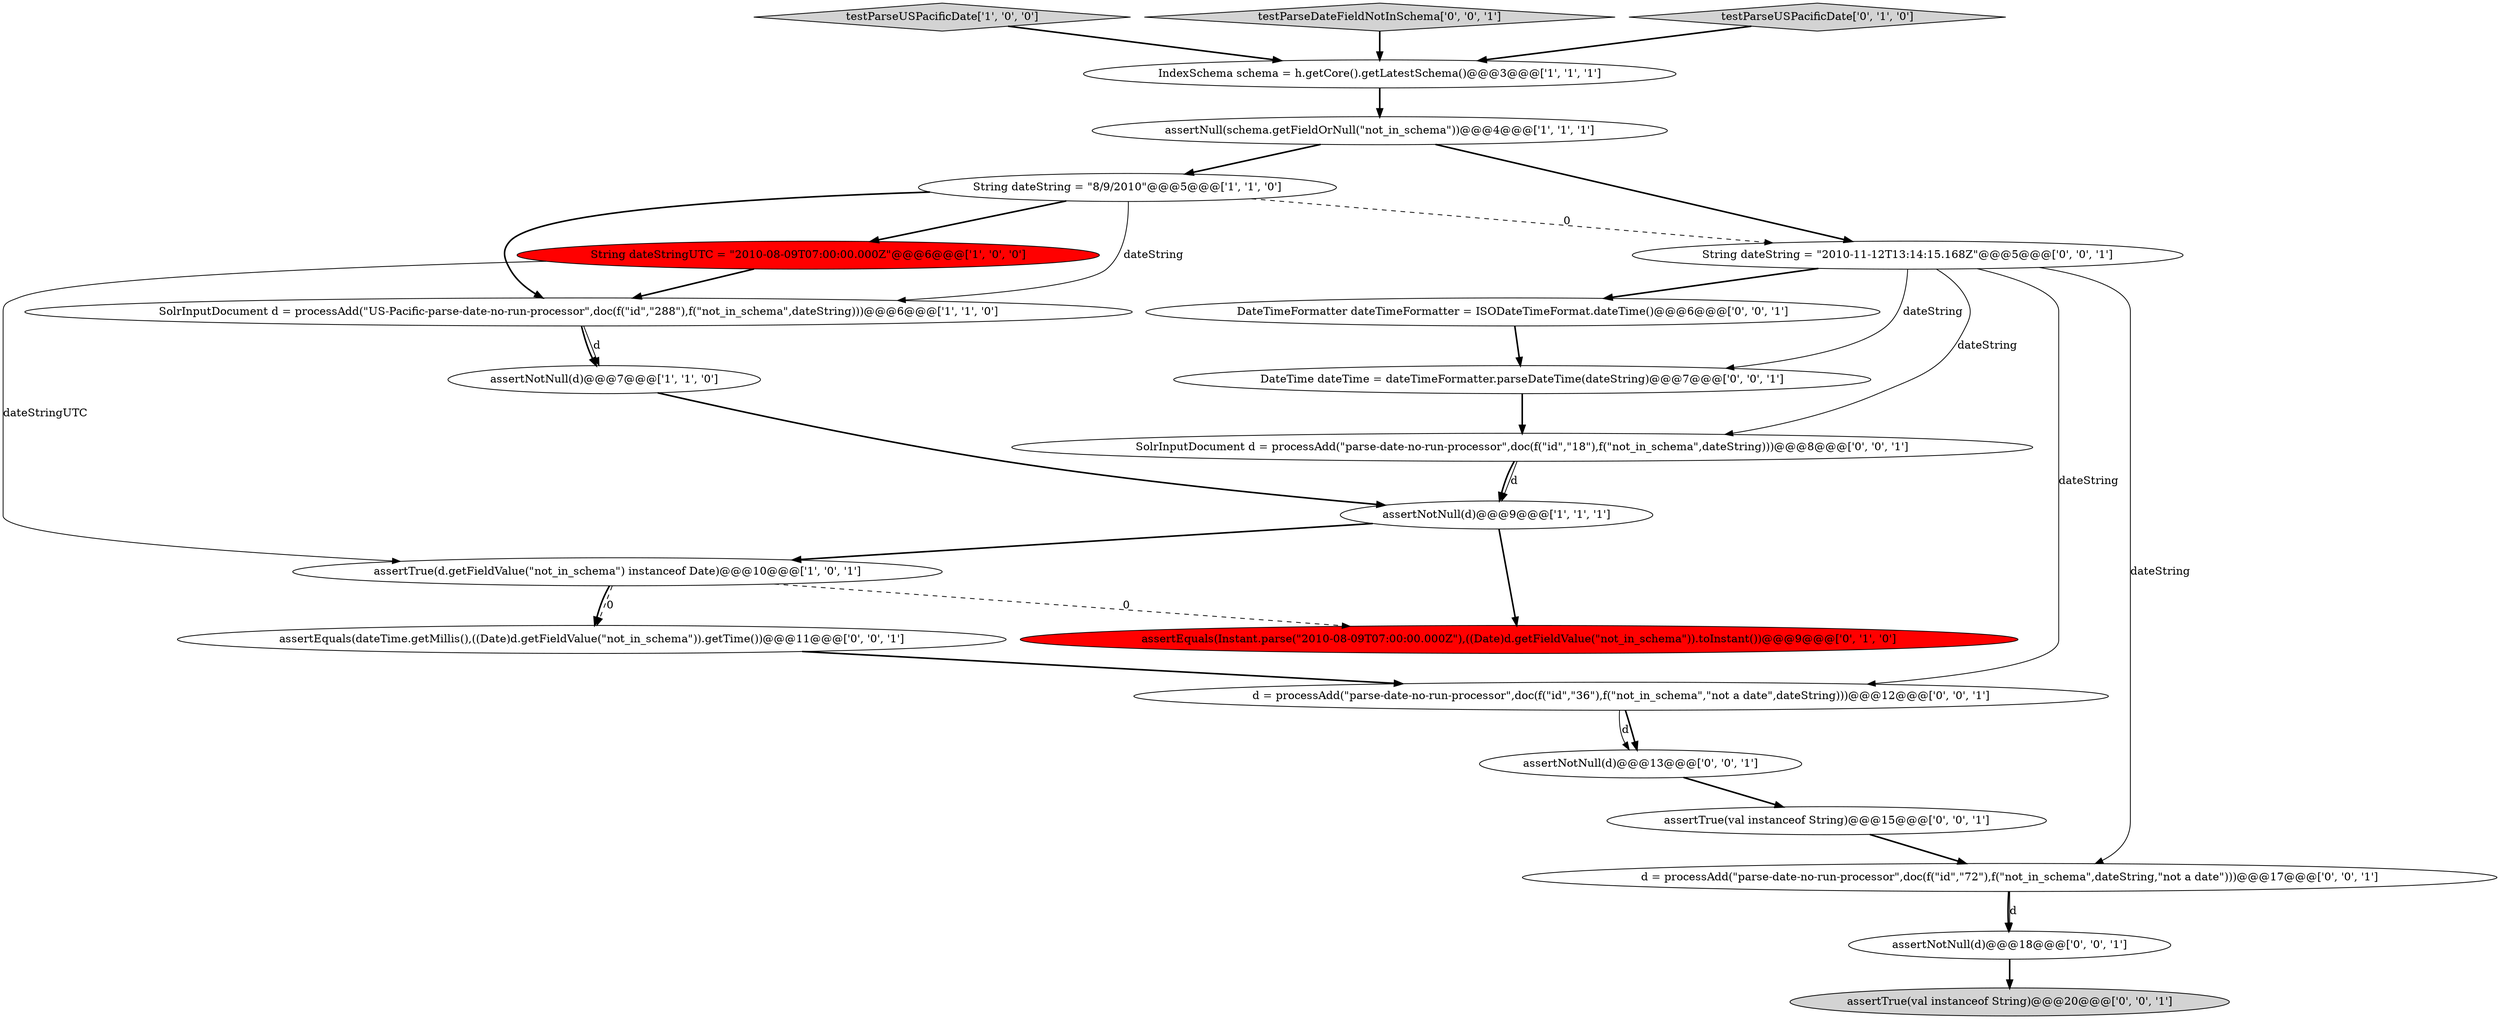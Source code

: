 digraph {
17 [style = filled, label = "SolrInputDocument d = processAdd(\"parse-date-no-run-processor\",doc(f(\"id\",\"18\"),f(\"not_in_schema\",dateString)))@@@8@@@['0', '0', '1']", fillcolor = white, shape = ellipse image = "AAA0AAABBB3BBB"];
21 [style = filled, label = "assertNotNull(d)@@@18@@@['0', '0', '1']", fillcolor = white, shape = ellipse image = "AAA0AAABBB3BBB"];
3 [style = filled, label = "assertNull(schema.getFieldOrNull(\"not_in_schema\"))@@@4@@@['1', '1', '1']", fillcolor = white, shape = ellipse image = "AAA0AAABBB1BBB"];
8 [style = filled, label = "IndexSchema schema = h.getCore().getLatestSchema()@@@3@@@['1', '1', '1']", fillcolor = white, shape = ellipse image = "AAA0AAABBB1BBB"];
0 [style = filled, label = "testParseUSPacificDate['1', '0', '0']", fillcolor = lightgray, shape = diamond image = "AAA0AAABBB1BBB"];
11 [style = filled, label = "DateTime dateTime = dateTimeFormatter.parseDateTime(dateString)@@@7@@@['0', '0', '1']", fillcolor = white, shape = ellipse image = "AAA0AAABBB3BBB"];
2 [style = filled, label = "SolrInputDocument d = processAdd(\"US-Pacific-parse-date-no-run-processor\",doc(f(\"id\",\"288\"),f(\"not_in_schema\",dateString)))@@@6@@@['1', '1', '0']", fillcolor = white, shape = ellipse image = "AAA0AAABBB1BBB"];
18 [style = filled, label = "testParseDateFieldNotInSchema['0', '0', '1']", fillcolor = lightgray, shape = diamond image = "AAA0AAABBB3BBB"];
12 [style = filled, label = "assertTrue(val instanceof String)@@@20@@@['0', '0', '1']", fillcolor = lightgray, shape = ellipse image = "AAA0AAABBB3BBB"];
10 [style = filled, label = "testParseUSPacificDate['0', '1', '0']", fillcolor = lightgray, shape = diamond image = "AAA0AAABBB2BBB"];
19 [style = filled, label = "assertNotNull(d)@@@13@@@['0', '0', '1']", fillcolor = white, shape = ellipse image = "AAA0AAABBB3BBB"];
14 [style = filled, label = "assertTrue(val instanceof String)@@@15@@@['0', '0', '1']", fillcolor = white, shape = ellipse image = "AAA0AAABBB3BBB"];
16 [style = filled, label = "String dateString = \"2010-11-12T13:14:15.168Z\"@@@5@@@['0', '0', '1']", fillcolor = white, shape = ellipse image = "AAA0AAABBB3BBB"];
6 [style = filled, label = "String dateStringUTC = \"2010-08-09T07:00:00.000Z\"@@@6@@@['1', '0', '0']", fillcolor = red, shape = ellipse image = "AAA1AAABBB1BBB"];
9 [style = filled, label = "assertEquals(Instant.parse(\"2010-08-09T07:00:00.000Z\"),((Date)d.getFieldValue(\"not_in_schema\")).toInstant())@@@9@@@['0', '1', '0']", fillcolor = red, shape = ellipse image = "AAA1AAABBB2BBB"];
5 [style = filled, label = "assertNotNull(d)@@@9@@@['1', '1', '1']", fillcolor = white, shape = ellipse image = "AAA0AAABBB1BBB"];
1 [style = filled, label = "assertTrue(d.getFieldValue(\"not_in_schema\") instanceof Date)@@@10@@@['1', '0', '1']", fillcolor = white, shape = ellipse image = "AAA0AAABBB1BBB"];
22 [style = filled, label = "assertEquals(dateTime.getMillis(),((Date)d.getFieldValue(\"not_in_schema\")).getTime())@@@11@@@['0', '0', '1']", fillcolor = white, shape = ellipse image = "AAA0AAABBB3BBB"];
7 [style = filled, label = "assertNotNull(d)@@@7@@@['1', '1', '0']", fillcolor = white, shape = ellipse image = "AAA0AAABBB1BBB"];
15 [style = filled, label = "d = processAdd(\"parse-date-no-run-processor\",doc(f(\"id\",\"72\"),f(\"not_in_schema\",dateString,\"not a date\")))@@@17@@@['0', '0', '1']", fillcolor = white, shape = ellipse image = "AAA0AAABBB3BBB"];
4 [style = filled, label = "String dateString = \"8/9/2010\"@@@5@@@['1', '1', '0']", fillcolor = white, shape = ellipse image = "AAA0AAABBB1BBB"];
13 [style = filled, label = "DateTimeFormatter dateTimeFormatter = ISODateTimeFormat.dateTime()@@@6@@@['0', '0', '1']", fillcolor = white, shape = ellipse image = "AAA0AAABBB3BBB"];
20 [style = filled, label = "d = processAdd(\"parse-date-no-run-processor\",doc(f(\"id\",\"36\"),f(\"not_in_schema\",\"not a date\",dateString)))@@@12@@@['0', '0', '1']", fillcolor = white, shape = ellipse image = "AAA0AAABBB3BBB"];
6->1 [style = solid, label="dateStringUTC"];
17->5 [style = bold, label=""];
16->13 [style = bold, label=""];
16->17 [style = solid, label="dateString"];
2->7 [style = solid, label="d"];
4->16 [style = dashed, label="0"];
16->11 [style = solid, label="dateString"];
5->9 [style = bold, label=""];
4->2 [style = solid, label="dateString"];
4->6 [style = bold, label=""];
15->21 [style = bold, label=""];
8->3 [style = bold, label=""];
1->9 [style = dashed, label="0"];
17->5 [style = solid, label="d"];
4->2 [style = bold, label=""];
3->16 [style = bold, label=""];
20->19 [style = solid, label="d"];
3->4 [style = bold, label=""];
13->11 [style = bold, label=""];
1->22 [style = dashed, label="0"];
1->22 [style = bold, label=""];
6->2 [style = bold, label=""];
21->12 [style = bold, label=""];
5->1 [style = bold, label=""];
7->5 [style = bold, label=""];
19->14 [style = bold, label=""];
16->20 [style = solid, label="dateString"];
10->8 [style = bold, label=""];
22->20 [style = bold, label=""];
0->8 [style = bold, label=""];
11->17 [style = bold, label=""];
14->15 [style = bold, label=""];
18->8 [style = bold, label=""];
16->15 [style = solid, label="dateString"];
2->7 [style = bold, label=""];
15->21 [style = solid, label="d"];
20->19 [style = bold, label=""];
}
